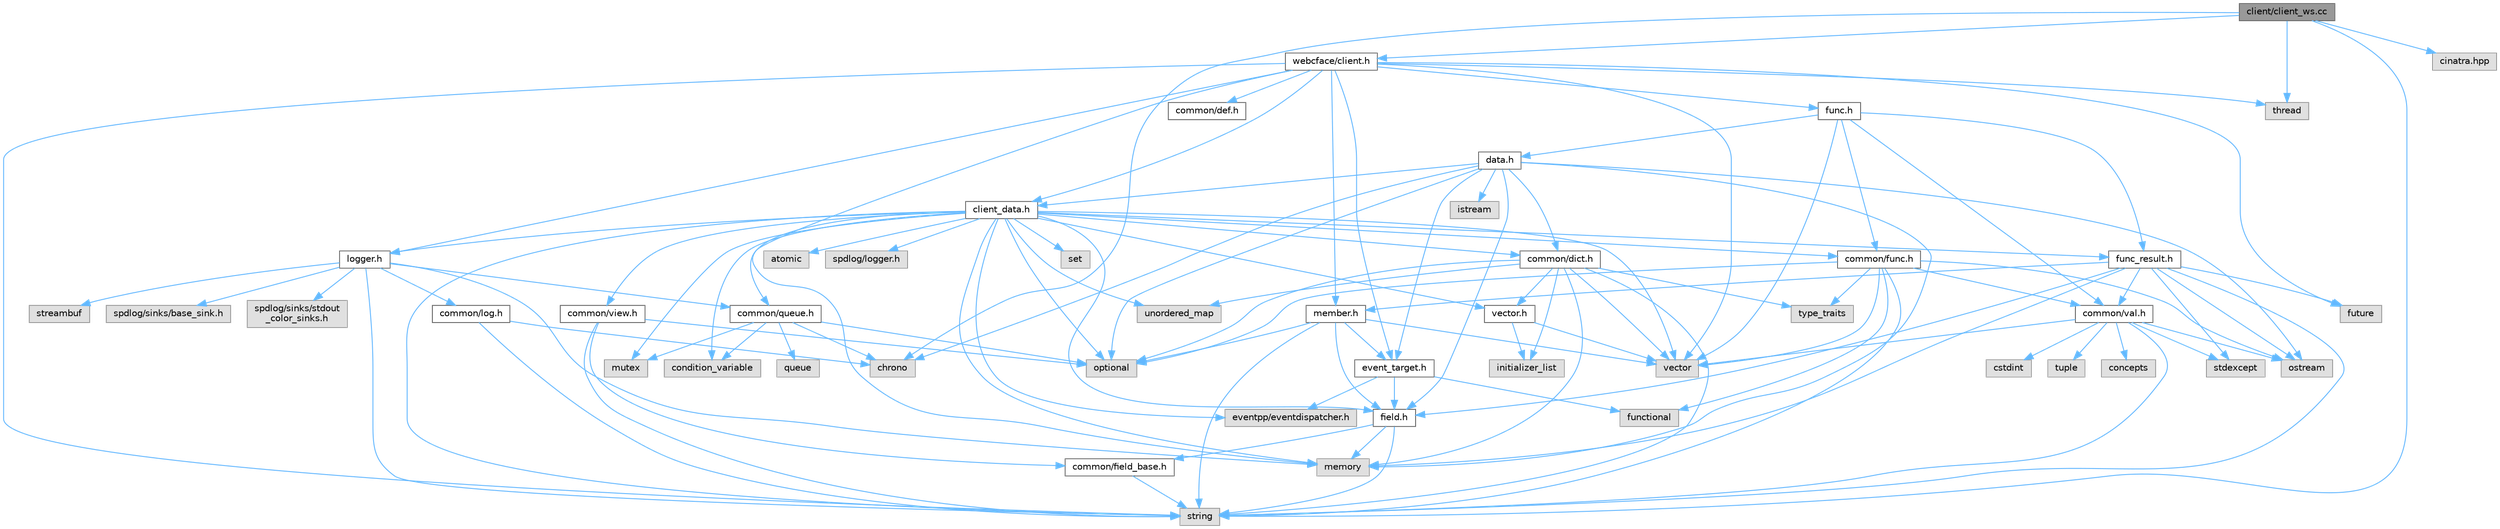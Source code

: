digraph "client/client_ws.cc"
{
 // LATEX_PDF_SIZE
  bgcolor="transparent";
  edge [fontname=Helvetica,fontsize=10,labelfontname=Helvetica,labelfontsize=10];
  node [fontname=Helvetica,fontsize=10,shape=box,height=0.2,width=0.4];
  Node1 [id="Node000001",label="client/client_ws.cc",height=0.2,width=0.4,color="gray40", fillcolor="grey60", style="filled", fontcolor="black",tooltip=" "];
  Node1 -> Node2 [id="edge1_Node000001_Node000002",color="steelblue1",style="solid",tooltip=" "];
  Node2 [id="Node000002",label="webcface/client.h",height=0.2,width=0.4,color="grey40", fillcolor="white", style="filled",URL="$client_8h.html",tooltip=" "];
  Node2 -> Node3 [id="edge2_Node000002_Node000003",color="steelblue1",style="solid",tooltip=" "];
  Node3 [id="Node000003",label="string",height=0.2,width=0.4,color="grey60", fillcolor="#E0E0E0", style="filled",tooltip=" "];
  Node2 -> Node4 [id="edge3_Node000002_Node000004",color="steelblue1",style="solid",tooltip=" "];
  Node4 [id="Node000004",label="memory",height=0.2,width=0.4,color="grey60", fillcolor="#E0E0E0", style="filled",tooltip=" "];
  Node2 -> Node5 [id="edge4_Node000002_Node000005",color="steelblue1",style="solid",tooltip=" "];
  Node5 [id="Node000005",label="future",height=0.2,width=0.4,color="grey60", fillcolor="#E0E0E0", style="filled",tooltip=" "];
  Node2 -> Node6 [id="edge5_Node000002_Node000006",color="steelblue1",style="solid",tooltip=" "];
  Node6 [id="Node000006",label="vector",height=0.2,width=0.4,color="grey60", fillcolor="#E0E0E0", style="filled",tooltip=" "];
  Node2 -> Node7 [id="edge6_Node000002_Node000007",color="steelblue1",style="solid",tooltip=" "];
  Node7 [id="Node000007",label="thread",height=0.2,width=0.4,color="grey60", fillcolor="#E0E0E0", style="filled",tooltip=" "];
  Node2 -> Node8 [id="edge7_Node000002_Node000008",color="steelblue1",style="solid",tooltip=" "];
  Node8 [id="Node000008",label="client_data.h",height=0.2,width=0.4,color="grey40", fillcolor="white", style="filled",URL="$client__data_8h.html",tooltip=" "];
  Node8 -> Node6 [id="edge8_Node000008_Node000006",color="steelblue1",style="solid",tooltip=" "];
  Node8 -> Node9 [id="edge9_Node000008_Node000009",color="steelblue1",style="solid",tooltip=" "];
  Node9 [id="Node000009",label="unordered_map",height=0.2,width=0.4,color="grey60", fillcolor="#E0E0E0", style="filled",tooltip=" "];
  Node8 -> Node10 [id="edge10_Node000008_Node000010",color="steelblue1",style="solid",tooltip=" "];
  Node10 [id="Node000010",label="set",height=0.2,width=0.4,color="grey60", fillcolor="#E0E0E0", style="filled",tooltip=" "];
  Node8 -> Node11 [id="edge11_Node000008_Node000011",color="steelblue1",style="solid",tooltip=" "];
  Node11 [id="Node000011",label="mutex",height=0.2,width=0.4,color="grey60", fillcolor="#E0E0E0", style="filled",tooltip=" "];
  Node8 -> Node4 [id="edge12_Node000008_Node000004",color="steelblue1",style="solid",tooltip=" "];
  Node8 -> Node12 [id="edge13_Node000008_Node000012",color="steelblue1",style="solid",tooltip=" "];
  Node12 [id="Node000012",label="condition_variable",height=0.2,width=0.4,color="grey60", fillcolor="#E0E0E0", style="filled",tooltip=" "];
  Node8 -> Node13 [id="edge14_Node000008_Node000013",color="steelblue1",style="solid",tooltip=" "];
  Node13 [id="Node000013",label="optional",height=0.2,width=0.4,color="grey60", fillcolor="#E0E0E0", style="filled",tooltip=" "];
  Node8 -> Node3 [id="edge15_Node000008_Node000003",color="steelblue1",style="solid",tooltip=" "];
  Node8 -> Node14 [id="edge16_Node000008_Node000014",color="steelblue1",style="solid",tooltip=" "];
  Node14 [id="Node000014",label="atomic",height=0.2,width=0.4,color="grey60", fillcolor="#E0E0E0", style="filled",tooltip=" "];
  Node8 -> Node15 [id="edge17_Node000008_Node000015",color="steelblue1",style="solid",tooltip=" "];
  Node15 [id="Node000015",label="eventpp/eventdispatcher.h",height=0.2,width=0.4,color="grey60", fillcolor="#E0E0E0", style="filled",tooltip=" "];
  Node8 -> Node16 [id="edge18_Node000008_Node000016",color="steelblue1",style="solid",tooltip=" "];
  Node16 [id="Node000016",label="spdlog/logger.h",height=0.2,width=0.4,color="grey60", fillcolor="#E0E0E0", style="filled",tooltip=" "];
  Node8 -> Node17 [id="edge19_Node000008_Node000017",color="steelblue1",style="solid",tooltip=" "];
  Node17 [id="Node000017",label="func_result.h",height=0.2,width=0.4,color="grey40", fillcolor="white", style="filled",URL="$func__result_8h.html",tooltip=" "];
  Node17 -> Node18 [id="edge20_Node000017_Node000018",color="steelblue1",style="solid",tooltip=" "];
  Node18 [id="Node000018",label="ostream",height=0.2,width=0.4,color="grey60", fillcolor="#E0E0E0", style="filled",tooltip=" "];
  Node17 -> Node3 [id="edge21_Node000017_Node000003",color="steelblue1",style="solid",tooltip=" "];
  Node17 -> Node5 [id="edge22_Node000017_Node000005",color="steelblue1",style="solid",tooltip=" "];
  Node17 -> Node4 [id="edge23_Node000017_Node000004",color="steelblue1",style="solid",tooltip=" "];
  Node17 -> Node19 [id="edge24_Node000017_Node000019",color="steelblue1",style="solid",tooltip=" "];
  Node19 [id="Node000019",label="stdexcept",height=0.2,width=0.4,color="grey60", fillcolor="#E0E0E0", style="filled",tooltip=" "];
  Node17 -> Node20 [id="edge25_Node000017_Node000020",color="steelblue1",style="solid",tooltip=" "];
  Node20 [id="Node000020",label="field.h",height=0.2,width=0.4,color="grey40", fillcolor="white", style="filled",URL="$field_8h.html",tooltip=" "];
  Node20 -> Node4 [id="edge26_Node000020_Node000004",color="steelblue1",style="solid",tooltip=" "];
  Node20 -> Node3 [id="edge27_Node000020_Node000003",color="steelblue1",style="solid",tooltip=" "];
  Node20 -> Node21 [id="edge28_Node000020_Node000021",color="steelblue1",style="solid",tooltip=" "];
  Node21 [id="Node000021",label="common/field_base.h",height=0.2,width=0.4,color="grey40", fillcolor="white", style="filled",URL="$field__base_8h.html",tooltip=" "];
  Node21 -> Node3 [id="edge29_Node000021_Node000003",color="steelblue1",style="solid",tooltip=" "];
  Node17 -> Node22 [id="edge30_Node000017_Node000022",color="steelblue1",style="solid",tooltip=" "];
  Node22 [id="Node000022",label="common/val.h",height=0.2,width=0.4,color="grey40", fillcolor="white", style="filled",URL="$val_8h.html",tooltip=" "];
  Node22 -> Node3 [id="edge31_Node000022_Node000003",color="steelblue1",style="solid",tooltip=" "];
  Node22 -> Node6 [id="edge32_Node000022_Node000006",color="steelblue1",style="solid",tooltip=" "];
  Node22 -> Node23 [id="edge33_Node000022_Node000023",color="steelblue1",style="solid",tooltip=" "];
  Node23 [id="Node000023",label="tuple",height=0.2,width=0.4,color="grey60", fillcolor="#E0E0E0", style="filled",tooltip=" "];
  Node22 -> Node24 [id="edge34_Node000022_Node000024",color="steelblue1",style="solid",tooltip=" "];
  Node24 [id="Node000024",label="concepts",height=0.2,width=0.4,color="grey60", fillcolor="#E0E0E0", style="filled",tooltip=" "];
  Node22 -> Node19 [id="edge35_Node000022_Node000019",color="steelblue1",style="solid",tooltip=" "];
  Node22 -> Node25 [id="edge36_Node000022_Node000025",color="steelblue1",style="solid",tooltip=" "];
  Node25 [id="Node000025",label="cstdint",height=0.2,width=0.4,color="grey60", fillcolor="#E0E0E0", style="filled",tooltip=" "];
  Node22 -> Node18 [id="edge37_Node000022_Node000018",color="steelblue1",style="solid",tooltip=" "];
  Node17 -> Node26 [id="edge38_Node000017_Node000026",color="steelblue1",style="solid",tooltip=" "];
  Node26 [id="Node000026",label="member.h",height=0.2,width=0.4,color="grey40", fillcolor="white", style="filled",URL="$member_8h.html",tooltip=" "];
  Node26 -> Node3 [id="edge39_Node000026_Node000003",color="steelblue1",style="solid",tooltip=" "];
  Node26 -> Node6 [id="edge40_Node000026_Node000006",color="steelblue1",style="solid",tooltip=" "];
  Node26 -> Node13 [id="edge41_Node000026_Node000013",color="steelblue1",style="solid",tooltip=" "];
  Node26 -> Node20 [id="edge42_Node000026_Node000020",color="steelblue1",style="solid",tooltip=" "];
  Node26 -> Node27 [id="edge43_Node000026_Node000027",color="steelblue1",style="solid",tooltip=" "];
  Node27 [id="Node000027",label="event_target.h",height=0.2,width=0.4,color="grey40", fillcolor="white", style="filled",URL="$event__target_8h.html",tooltip=" "];
  Node27 -> Node28 [id="edge44_Node000027_Node000028",color="steelblue1",style="solid",tooltip=" "];
  Node28 [id="Node000028",label="functional",height=0.2,width=0.4,color="grey60", fillcolor="#E0E0E0", style="filled",tooltip=" "];
  Node27 -> Node15 [id="edge45_Node000027_Node000015",color="steelblue1",style="solid",tooltip=" "];
  Node27 -> Node20 [id="edge46_Node000027_Node000020",color="steelblue1",style="solid",tooltip=" "];
  Node8 -> Node29 [id="edge47_Node000008_Node000029",color="steelblue1",style="solid",tooltip=" "];
  Node29 [id="Node000029",label="common/func.h",height=0.2,width=0.4,color="grey40", fillcolor="white", style="filled",URL="$common_2func_8h.html",tooltip=" "];
  Node29 -> Node6 [id="edge48_Node000029_Node000006",color="steelblue1",style="solid",tooltip=" "];
  Node29 -> Node30 [id="edge49_Node000029_Node000030",color="steelblue1",style="solid",tooltip=" "];
  Node30 [id="Node000030",label="type_traits",height=0.2,width=0.4,color="grey60", fillcolor="#E0E0E0", style="filled",tooltip=" "];
  Node29 -> Node28 [id="edge50_Node000029_Node000028",color="steelblue1",style="solid",tooltip=" "];
  Node29 -> Node13 [id="edge51_Node000029_Node000013",color="steelblue1",style="solid",tooltip=" "];
  Node29 -> Node3 [id="edge52_Node000029_Node000003",color="steelblue1",style="solid",tooltip=" "];
  Node29 -> Node18 [id="edge53_Node000029_Node000018",color="steelblue1",style="solid",tooltip=" "];
  Node29 -> Node22 [id="edge54_Node000029_Node000022",color="steelblue1",style="solid",tooltip=" "];
  Node8 -> Node31 [id="edge55_Node000008_Node000031",color="steelblue1",style="solid",tooltip=" "];
  Node31 [id="Node000031",label="common/queue.h",height=0.2,width=0.4,color="grey40", fillcolor="white", style="filled",URL="$queue_8h.html",tooltip=" "];
  Node31 -> Node32 [id="edge56_Node000031_Node000032",color="steelblue1",style="solid",tooltip=" "];
  Node32 [id="Node000032",label="queue",height=0.2,width=0.4,color="grey60", fillcolor="#E0E0E0", style="filled",tooltip=" "];
  Node31 -> Node11 [id="edge57_Node000031_Node000011",color="steelblue1",style="solid",tooltip=" "];
  Node31 -> Node12 [id="edge58_Node000031_Node000012",color="steelblue1",style="solid",tooltip=" "];
  Node31 -> Node33 [id="edge59_Node000031_Node000033",color="steelblue1",style="solid",tooltip=" "];
  Node33 [id="Node000033",label="chrono",height=0.2,width=0.4,color="grey60", fillcolor="#E0E0E0", style="filled",tooltip=" "];
  Node31 -> Node13 [id="edge60_Node000031_Node000013",color="steelblue1",style="solid",tooltip=" "];
  Node8 -> Node34 [id="edge61_Node000008_Node000034",color="steelblue1",style="solid",tooltip=" "];
  Node34 [id="Node000034",label="common/view.h",height=0.2,width=0.4,color="grey40", fillcolor="white", style="filled",URL="$common_2view_8h.html",tooltip=" "];
  Node34 -> Node3 [id="edge62_Node000034_Node000003",color="steelblue1",style="solid",tooltip=" "];
  Node34 -> Node13 [id="edge63_Node000034_Node000013",color="steelblue1",style="solid",tooltip=" "];
  Node34 -> Node21 [id="edge64_Node000034_Node000021",color="steelblue1",style="solid",tooltip=" "];
  Node8 -> Node35 [id="edge65_Node000008_Node000035",color="steelblue1",style="solid",tooltip=" "];
  Node35 [id="Node000035",label="common/dict.h",height=0.2,width=0.4,color="grey40", fillcolor="white", style="filled",URL="$dict_8h.html",tooltip=" "];
  Node35 -> Node3 [id="edge66_Node000035_Node000003",color="steelblue1",style="solid",tooltip=" "];
  Node35 -> Node9 [id="edge67_Node000035_Node000009",color="steelblue1",style="solid",tooltip=" "];
  Node35 -> Node36 [id="edge68_Node000035_Node000036",color="steelblue1",style="solid",tooltip=" "];
  Node36 [id="Node000036",label="initializer_list",height=0.2,width=0.4,color="grey60", fillcolor="#E0E0E0", style="filled",tooltip=" "];
  Node35 -> Node13 [id="edge69_Node000035_Node000013",color="steelblue1",style="solid",tooltip=" "];
  Node35 -> Node4 [id="edge70_Node000035_Node000004",color="steelblue1",style="solid",tooltip=" "];
  Node35 -> Node6 [id="edge71_Node000035_Node000006",color="steelblue1",style="solid",tooltip=" "];
  Node35 -> Node30 [id="edge72_Node000035_Node000030",color="steelblue1",style="solid",tooltip=" "];
  Node35 -> Node37 [id="edge73_Node000035_Node000037",color="steelblue1",style="solid",tooltip=" "];
  Node37 [id="Node000037",label="vector.h",height=0.2,width=0.4,color="grey40", fillcolor="white", style="filled",URL="$vector_8h.html",tooltip=" "];
  Node37 -> Node6 [id="edge74_Node000037_Node000006",color="steelblue1",style="solid",tooltip=" "];
  Node37 -> Node36 [id="edge75_Node000037_Node000036",color="steelblue1",style="solid",tooltip=" "];
  Node8 -> Node37 [id="edge76_Node000008_Node000037",color="steelblue1",style="solid",tooltip=" "];
  Node8 -> Node20 [id="edge77_Node000008_Node000020",color="steelblue1",style="solid",tooltip=" "];
  Node8 -> Node38 [id="edge78_Node000008_Node000038",color="steelblue1",style="solid",tooltip=" "];
  Node38 [id="Node000038",label="logger.h",height=0.2,width=0.4,color="grey40", fillcolor="white", style="filled",URL="$logger_8h.html",tooltip=" "];
  Node38 -> Node39 [id="edge79_Node000038_Node000039",color="steelblue1",style="solid",tooltip=" "];
  Node39 [id="Node000039",label="streambuf",height=0.2,width=0.4,color="grey60", fillcolor="#E0E0E0", style="filled",tooltip=" "];
  Node38 -> Node4 [id="edge80_Node000038_Node000004",color="steelblue1",style="solid",tooltip=" "];
  Node38 -> Node3 [id="edge81_Node000038_Node000003",color="steelblue1",style="solid",tooltip=" "];
  Node38 -> Node40 [id="edge82_Node000038_Node000040",color="steelblue1",style="solid",tooltip=" "];
  Node40 [id="Node000040",label="spdlog/sinks/base_sink.h",height=0.2,width=0.4,color="grey60", fillcolor="#E0E0E0", style="filled",tooltip=" "];
  Node38 -> Node41 [id="edge83_Node000038_Node000041",color="steelblue1",style="solid",tooltip=" "];
  Node41 [id="Node000041",label="spdlog/sinks/stdout\l_color_sinks.h",height=0.2,width=0.4,color="grey60", fillcolor="#E0E0E0", style="filled",tooltip=" "];
  Node38 -> Node31 [id="edge84_Node000038_Node000031",color="steelblue1",style="solid",tooltip=" "];
  Node38 -> Node42 [id="edge85_Node000038_Node000042",color="steelblue1",style="solid",tooltip=" "];
  Node42 [id="Node000042",label="common/log.h",height=0.2,width=0.4,color="grey40", fillcolor="white", style="filled",URL="$log_8h.html",tooltip=" "];
  Node42 -> Node3 [id="edge86_Node000042_Node000003",color="steelblue1",style="solid",tooltip=" "];
  Node42 -> Node33 [id="edge87_Node000042_Node000033",color="steelblue1",style="solid",tooltip=" "];
  Node2 -> Node26 [id="edge88_Node000002_Node000026",color="steelblue1",style="solid",tooltip=" "];
  Node2 -> Node27 [id="edge89_Node000002_Node000027",color="steelblue1",style="solid",tooltip=" "];
  Node2 -> Node43 [id="edge90_Node000002_Node000043",color="steelblue1",style="solid",tooltip=" "];
  Node43 [id="Node000043",label="func.h",height=0.2,width=0.4,color="grey40", fillcolor="white", style="filled",URL="$func_8h.html",tooltip=" "];
  Node43 -> Node6 [id="edge91_Node000043_Node000006",color="steelblue1",style="solid",tooltip=" "];
  Node43 -> Node44 [id="edge92_Node000043_Node000044",color="steelblue1",style="solid",tooltip=" "];
  Node44 [id="Node000044",label="data.h",height=0.2,width=0.4,color="grey40", fillcolor="white", style="filled",URL="$data_8h.html",tooltip=" "];
  Node44 -> Node45 [id="edge93_Node000044_Node000045",color="steelblue1",style="solid",tooltip=" "];
  Node45 [id="Node000045",label="istream",height=0.2,width=0.4,color="grey60", fillcolor="#E0E0E0", style="filled",tooltip=" "];
  Node44 -> Node18 [id="edge94_Node000044_Node000018",color="steelblue1",style="solid",tooltip=" "];
  Node44 -> Node13 [id="edge95_Node000044_Node000013",color="steelblue1",style="solid",tooltip=" "];
  Node44 -> Node33 [id="edge96_Node000044_Node000033",color="steelblue1",style="solid",tooltip=" "];
  Node44 -> Node4 [id="edge97_Node000044_Node000004",color="steelblue1",style="solid",tooltip=" "];
  Node44 -> Node35 [id="edge98_Node000044_Node000035",color="steelblue1",style="solid",tooltip=" "];
  Node44 -> Node20 [id="edge99_Node000044_Node000020",color="steelblue1",style="solid",tooltip=" "];
  Node44 -> Node8 [id="edge100_Node000044_Node000008",color="steelblue1",style="solid",tooltip=" "];
  Node44 -> Node27 [id="edge101_Node000044_Node000027",color="steelblue1",style="solid",tooltip=" "];
  Node43 -> Node29 [id="edge102_Node000043_Node000029",color="steelblue1",style="solid",tooltip=" "];
  Node43 -> Node22 [id="edge103_Node000043_Node000022",color="steelblue1",style="solid",tooltip=" "];
  Node43 -> Node17 [id="edge104_Node000043_Node000017",color="steelblue1",style="solid",tooltip=" "];
  Node2 -> Node38 [id="edge105_Node000002_Node000038",color="steelblue1",style="solid",tooltip=" "];
  Node2 -> Node46 [id="edge106_Node000002_Node000046",color="steelblue1",style="solid",tooltip=" "];
  Node46 [id="Node000046",label="common/def.h",height=0.2,width=0.4,color="grey40", fillcolor="white", style="filled",URL="$def_8h.html",tooltip=" "];
  Node1 -> Node47 [id="edge107_Node000001_Node000047",color="steelblue1",style="solid",tooltip=" "];
  Node47 [id="Node000047",label="cinatra.hpp",height=0.2,width=0.4,color="grey60", fillcolor="#E0E0E0", style="filled",tooltip=" "];
  Node1 -> Node3 [id="edge108_Node000001_Node000003",color="steelblue1",style="solid",tooltip=" "];
  Node1 -> Node33 [id="edge109_Node000001_Node000033",color="steelblue1",style="solid",tooltip=" "];
  Node1 -> Node7 [id="edge110_Node000001_Node000007",color="steelblue1",style="solid",tooltip=" "];
}
